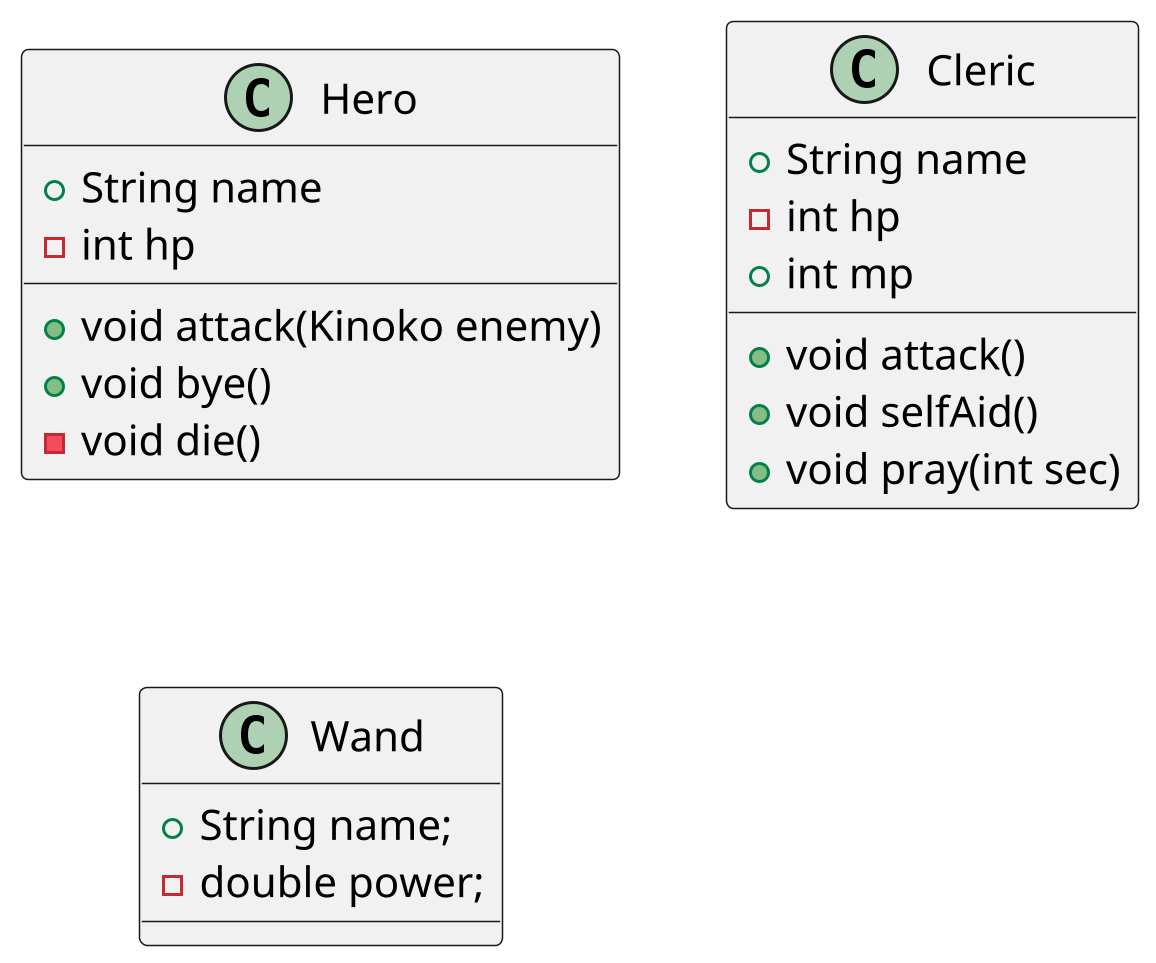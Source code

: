 @startuml
'https://plantuml.com/class-diagram
scale 3

class Hero{
+ String name
- int hp

+void attack(Kinoko enemy)
+void bye()
-void die()
}


class Cleric{
+ String name
- int hp
+int mp

+ void attack()
+ void selfAid()
+ void pray(int sec)
}


class Wand{
+ String name;
- double power;
}

@enduml